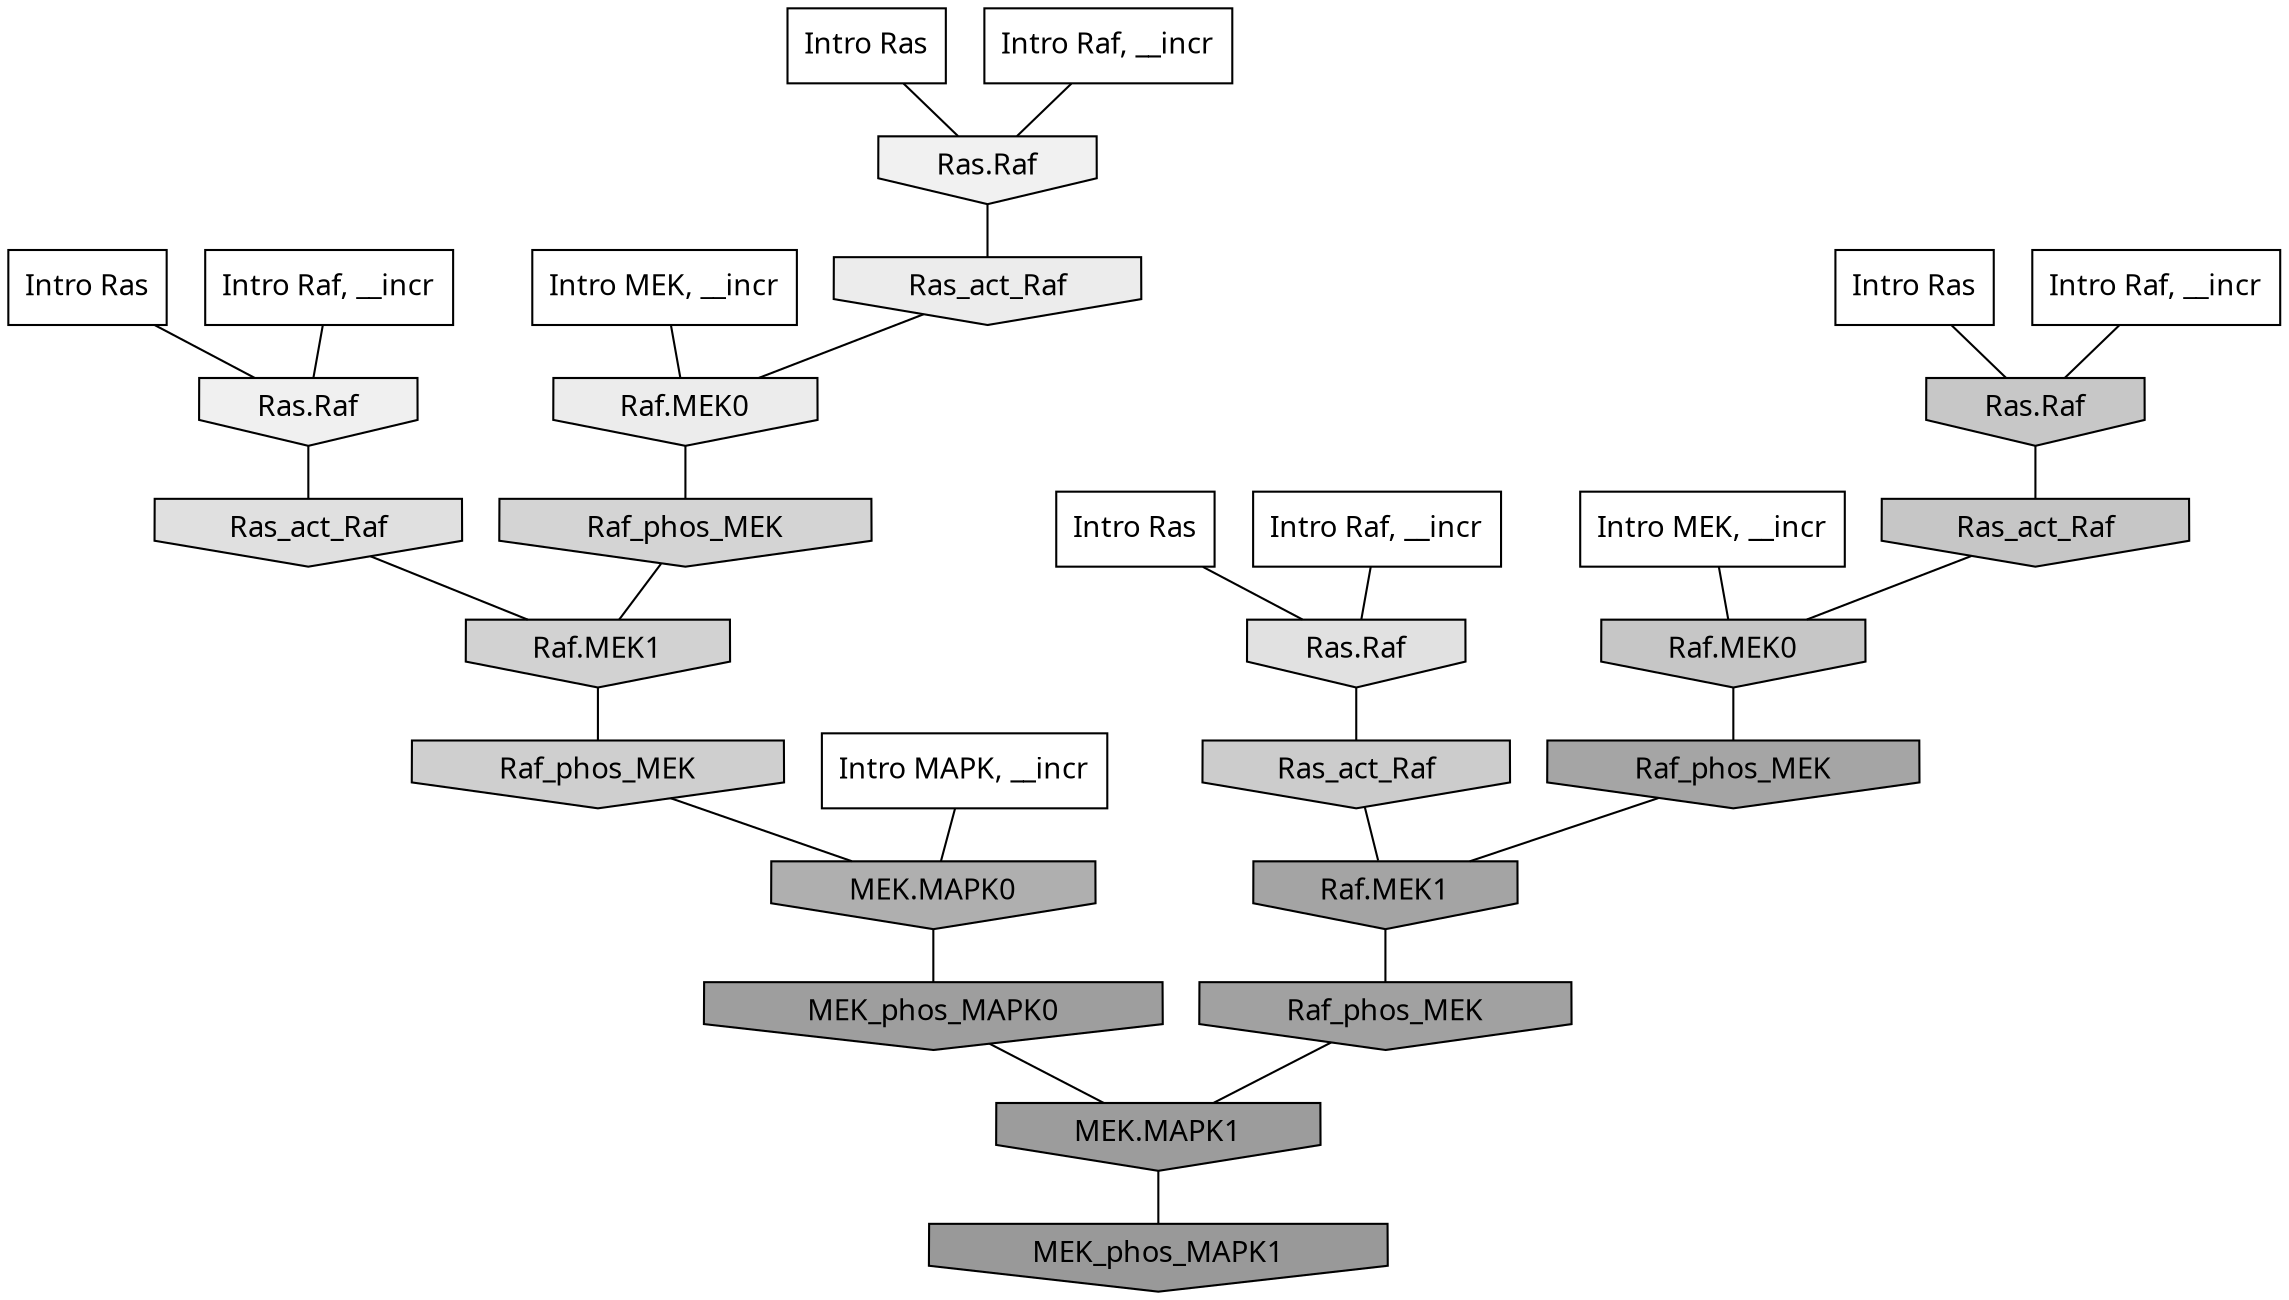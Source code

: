 digraph G{
  rankdir="TB";
  ranksep=0.30;
  node [fontname="CMU Serif"];
  edge [fontname="CMU Serif"];
  
  34 [label="Intro Ras", shape=rectangle, style=filled, fillcolor="0.000 0.000 1.000"]
  
  46 [label="Intro Ras", shape=rectangle, style=filled, fillcolor="0.000 0.000 1.000"]
  
  48 [label="Intro Ras", shape=rectangle, style=filled, fillcolor="0.000 0.000 1.000"]
  
  60 [label="Intro Ras", shape=rectangle, style=filled, fillcolor="0.000 0.000 1.000"]
  
  745 [label="Intro Raf, __incr", shape=rectangle, style=filled, fillcolor="0.000 0.000 1.000"]
  
  830 [label="Intro Raf, __incr", shape=rectangle, style=filled, fillcolor="0.000 0.000 1.000"]
  
  847 [label="Intro Raf, __incr", shape=rectangle, style=filled, fillcolor="0.000 0.000 1.000"]
  
  905 [label="Intro Raf, __incr", shape=rectangle, style=filled, fillcolor="0.000 0.000 1.000"]
  
  1404 [label="Intro MEK, __incr", shape=rectangle, style=filled, fillcolor="0.000 0.000 1.000"]
  
  1919 [label="Intro MEK, __incr", shape=rectangle, style=filled, fillcolor="0.000 0.000 1.000"]
  
  2798 [label="Intro MAPK, __incr", shape=rectangle, style=filled, fillcolor="0.000 0.000 1.000"]
  
  3784 [label="Ras.Raf", shape=invhouse, style=filled, fillcolor="0.000 0.000 0.942"]
  
  3795 [label="Ras.Raf", shape=invhouse, style=filled, fillcolor="0.000 0.000 0.941"]
  
  4050 [label="Ras_act_Raf", shape=invhouse, style=filled, fillcolor="0.000 0.000 0.925"]
  
  4052 [label="Raf.MEK0", shape=invhouse, style=filled, fillcolor="0.000 0.000 0.925"]
  
  4718 [label="Ras.Raf", shape=invhouse, style=filled, fillcolor="0.000 0.000 0.882"]
  
  4805 [label="Ras_act_Raf", shape=invhouse, style=filled, fillcolor="0.000 0.000 0.878"]
  
  5631 [label="Raf_phos_MEK", shape=invhouse, style=filled, fillcolor="0.000 0.000 0.830"]
  
  5796 [label="Raf.MEK1", shape=invhouse, style=filled, fillcolor="0.000 0.000 0.822"]
  
  6038 [label="Raf_phos_MEK", shape=invhouse, style=filled, fillcolor="0.000 0.000 0.810"]
  
  6291 [label="Ras_act_Raf", shape=invhouse, style=filled, fillcolor="0.000 0.000 0.798"]
  
  6735 [label="Ras.Raf", shape=invhouse, style=filled, fillcolor="0.000 0.000 0.781"]
  
  6931 [label="Ras_act_Raf", shape=invhouse, style=filled, fillcolor="0.000 0.000 0.774"]
  
  6938 [label="Raf.MEK0", shape=invhouse, style=filled, fillcolor="0.000 0.000 0.774"]
  
  10224 [label="MEK.MAPK0", shape=invhouse, style=filled, fillcolor="0.000 0.000 0.686"]
  
  12364 [label="Raf_phos_MEK", shape=invhouse, style=filled, fillcolor="0.000 0.000 0.648"]
  
  12823 [label="Raf.MEK1", shape=invhouse, style=filled, fillcolor="0.000 0.000 0.641"]
  
  13369 [label="Raf_phos_MEK", shape=invhouse, style=filled, fillcolor="0.000 0.000 0.632"]
  
  14464 [label="MEK_phos_MAPK0", shape=invhouse, style=filled, fillcolor="0.000 0.000 0.618"]
  
  15020 [label="MEK.MAPK1", shape=invhouse, style=filled, fillcolor="0.000 0.000 0.610"]
  
  15629 [label="MEK_phos_MAPK1", shape=invhouse, style=filled, fillcolor="0.000 0.000 0.600"]
  
  
  15020 -> 15629 [dir=none, color="0.000 0.000 0.000"] 
  14464 -> 15020 [dir=none, color="0.000 0.000 0.000"] 
  13369 -> 15020 [dir=none, color="0.000 0.000 0.000"] 
  12823 -> 13369 [dir=none, color="0.000 0.000 0.000"] 
  12364 -> 12823 [dir=none, color="0.000 0.000 0.000"] 
  10224 -> 14464 [dir=none, color="0.000 0.000 0.000"] 
  6938 -> 12364 [dir=none, color="0.000 0.000 0.000"] 
  6931 -> 6938 [dir=none, color="0.000 0.000 0.000"] 
  6735 -> 6931 [dir=none, color="0.000 0.000 0.000"] 
  6291 -> 12823 [dir=none, color="0.000 0.000 0.000"] 
  6038 -> 10224 [dir=none, color="0.000 0.000 0.000"] 
  5796 -> 6038 [dir=none, color="0.000 0.000 0.000"] 
  5631 -> 5796 [dir=none, color="0.000 0.000 0.000"] 
  4805 -> 5796 [dir=none, color="0.000 0.000 0.000"] 
  4718 -> 6291 [dir=none, color="0.000 0.000 0.000"] 
  4052 -> 5631 [dir=none, color="0.000 0.000 0.000"] 
  4050 -> 4052 [dir=none, color="0.000 0.000 0.000"] 
  3795 -> 4805 [dir=none, color="0.000 0.000 0.000"] 
  3784 -> 4050 [dir=none, color="0.000 0.000 0.000"] 
  2798 -> 10224 [dir=none, color="0.000 0.000 0.000"] 
  1919 -> 6938 [dir=none, color="0.000 0.000 0.000"] 
  1404 -> 4052 [dir=none, color="0.000 0.000 0.000"] 
  905 -> 3795 [dir=none, color="0.000 0.000 0.000"] 
  847 -> 4718 [dir=none, color="0.000 0.000 0.000"] 
  830 -> 3784 [dir=none, color="0.000 0.000 0.000"] 
  745 -> 6735 [dir=none, color="0.000 0.000 0.000"] 
  60 -> 3784 [dir=none, color="0.000 0.000 0.000"] 
  48 -> 6735 [dir=none, color="0.000 0.000 0.000"] 
  46 -> 4718 [dir=none, color="0.000 0.000 0.000"] 
  34 -> 3795 [dir=none, color="0.000 0.000 0.000"] 
  
  }
